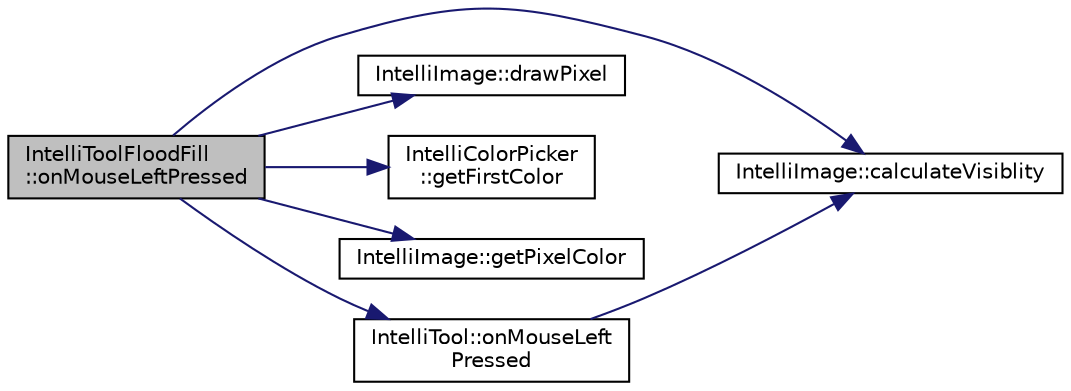 digraph "IntelliToolFloodFill::onMouseLeftPressed"
{
 // LATEX_PDF_SIZE
  edge [fontname="Helvetica",fontsize="10",labelfontname="Helvetica",labelfontsize="10"];
  node [fontname="Helvetica",fontsize="10",shape=record];
  rankdir="LR";
  Node1 [label="IntelliToolFloodFill\l::onMouseLeftPressed",height=0.2,width=0.4,color="black", fillcolor="grey75", style="filled", fontcolor="black",tooltip="A function managing the left click Pressed of a Mouse. Resetting the current draw...."];
  Node1 -> Node2 [color="midnightblue",fontsize="10",style="solid",fontname="Helvetica"];
  Node2 [label="IntelliImage::calculateVisiblity",height=0.2,width=0.4,color="black", fillcolor="white", style="filled",URL="$class_intelli_image.html#aebbced93f4744fad81b7f141b21f4ab2",tooltip="An abstract function that calculates the visiblity of the Image data if needed."];
  Node1 -> Node3 [color="midnightblue",fontsize="10",style="solid",fontname="Helvetica"];
  Node3 [label="IntelliImage::drawPixel",height=0.2,width=0.4,color="black", fillcolor="white", style="filled",URL="$class_intelli_image.html#af3c859f5c409e37051edfd9e9fbca056",tooltip="A funtcion used to draw a pixel on the Image with the given Color."];
  Node1 -> Node4 [color="midnightblue",fontsize="10",style="solid",fontname="Helvetica"];
  Node4 [label="IntelliColorPicker\l::getFirstColor",height=0.2,width=0.4,color="black", fillcolor="white", style="filled",URL="$class_intelli_color_picker.html#aae2eb27b928fe9388b9398b0556303b7",tooltip="A function to read the primary selected color."];
  Node1 -> Node5 [color="midnightblue",fontsize="10",style="solid",fontname="Helvetica"];
  Node5 [label="IntelliImage::getPixelColor",height=0.2,width=0.4,color="black", fillcolor="white", style="filled",URL="$class_intelli_image.html#a4576ebb6d863321c816293d7b7f9fd3f",tooltip="A function that returns the pixelcolor at a certain point."];
  Node1 -> Node6 [color="midnightblue",fontsize="10",style="solid",fontname="Helvetica"];
  Node6 [label="IntelliTool::onMouseLeft\lPressed",height=0.2,width=0.4,color="black", fillcolor="white", style="filled",URL="$class_intelli_tool.html#a34b7ef1dde96b94a0ce450a25ae1778c",tooltip="A function managing the left click Pressed of a Mouse. Resetting the current draw...."];
  Node6 -> Node2 [color="midnightblue",fontsize="10",style="solid",fontname="Helvetica"];
}
